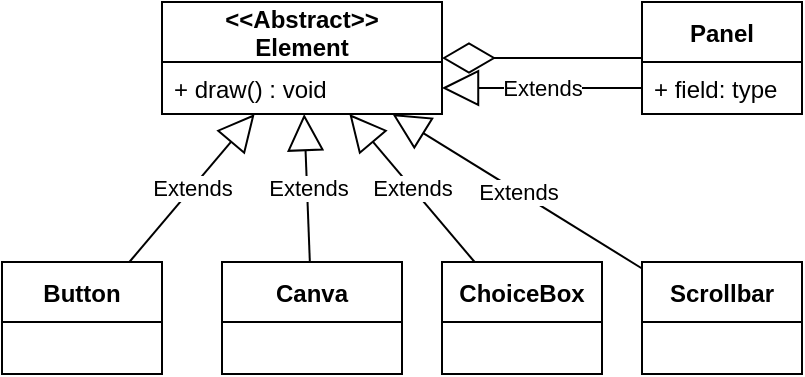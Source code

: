 <mxfile version="13.7.7" type="github">
  <diagram id="Hj7qVsn_Obacuy0QIPhy" name="Page-1">
    <mxGraphModel dx="452" dy="684" grid="1" gridSize="10" guides="1" tooltips="1" connect="1" arrows="1" fold="1" page="1" pageScale="1" pageWidth="850" pageHeight="1100" math="0" shadow="0">
      <root>
        <mxCell id="0" />
        <mxCell id="1" parent="0" />
        <mxCell id="pBzUIfeqosBvrt7Kj1HP-9" value="Button" style="swimlane;fontStyle=1;childLayout=stackLayout;horizontal=1;startSize=30;fillColor=none;horizontalStack=0;resizeParent=1;resizeParentMax=0;resizeLast=0;collapsible=1;marginBottom=0;" vertex="1" parent="1">
          <mxGeometry x="10" y="320" width="80" height="56" as="geometry" />
        </mxCell>
        <mxCell id="pBzUIfeqosBvrt7Kj1HP-11" value="Canva" style="swimlane;fontStyle=1;childLayout=stackLayout;horizontal=1;startSize=30;fillColor=none;horizontalStack=0;resizeParent=1;resizeParentMax=0;resizeLast=0;collapsible=1;marginBottom=0;" vertex="1" parent="1">
          <mxGeometry x="120" y="320" width="90" height="56" as="geometry" />
        </mxCell>
        <mxCell id="pBzUIfeqosBvrt7Kj1HP-13" value="ChoiceBox" style="swimlane;fontStyle=1;childLayout=stackLayout;horizontal=1;startSize=30;fillColor=none;horizontalStack=0;resizeParent=1;resizeParentMax=0;resizeLast=0;collapsible=1;marginBottom=0;" vertex="1" parent="1">
          <mxGeometry x="230" y="320" width="80" height="56" as="geometry" />
        </mxCell>
        <mxCell id="pBzUIfeqosBvrt7Kj1HP-15" value="Scrollbar" style="swimlane;fontStyle=1;childLayout=stackLayout;horizontal=1;startSize=30;fillColor=none;horizontalStack=0;resizeParent=1;resizeParentMax=0;resizeLast=0;collapsible=1;marginBottom=0;" vertex="1" parent="1">
          <mxGeometry x="330" y="320" width="80" height="56" as="geometry" />
        </mxCell>
        <mxCell id="pBzUIfeqosBvrt7Kj1HP-19" value="Extends" style="endArrow=block;endSize=16;endFill=0;html=1;" edge="1" parent="1" source="pBzUIfeqosBvrt7Kj1HP-9" target="pBzUIfeqosBvrt7Kj1HP-5">
          <mxGeometry width="160" relative="1" as="geometry">
            <mxPoint x="130" y="90" as="sourcePoint" />
            <mxPoint x="290" y="90" as="targetPoint" />
          </mxGeometry>
        </mxCell>
        <mxCell id="pBzUIfeqosBvrt7Kj1HP-20" value="Extends" style="endArrow=block;endSize=16;endFill=0;html=1;" edge="1" parent="1" source="pBzUIfeqosBvrt7Kj1HP-11" target="pBzUIfeqosBvrt7Kj1HP-5">
          <mxGeometry width="160" relative="1" as="geometry">
            <mxPoint x="66" y="330" as="sourcePoint" />
            <mxPoint x="84" y="246.0" as="targetPoint" />
          </mxGeometry>
        </mxCell>
        <mxCell id="pBzUIfeqosBvrt7Kj1HP-21" value="Extends" style="endArrow=block;endSize=16;endFill=0;html=1;" edge="1" parent="1" source="pBzUIfeqosBvrt7Kj1HP-13" target="pBzUIfeqosBvrt7Kj1HP-5">
          <mxGeometry width="160" relative="1" as="geometry">
            <mxPoint x="158.0" y="330" as="sourcePoint" />
            <mxPoint x="107" y="246" as="targetPoint" />
          </mxGeometry>
        </mxCell>
        <mxCell id="pBzUIfeqosBvrt7Kj1HP-22" value="Extends" style="endArrow=block;endSize=16;endFill=0;html=1;" edge="1" parent="1" source="pBzUIfeqosBvrt7Kj1HP-15" target="pBzUIfeqosBvrt7Kj1HP-5">
          <mxGeometry width="160" relative="1" as="geometry">
            <mxPoint x="242" y="330" as="sourcePoint" />
            <mxPoint x="128" y="246" as="targetPoint" />
          </mxGeometry>
        </mxCell>
        <mxCell id="pBzUIfeqosBvrt7Kj1HP-23" value="" style="endArrow=diamondThin;endFill=0;endSize=24;html=1;" edge="1" parent="1" source="pBzUIfeqosBvrt7Kj1HP-17" target="pBzUIfeqosBvrt7Kj1HP-5">
          <mxGeometry width="160" relative="1" as="geometry">
            <mxPoint x="140" y="200" as="sourcePoint" />
            <mxPoint x="280" y="180" as="targetPoint" />
          </mxGeometry>
        </mxCell>
        <mxCell id="pBzUIfeqosBvrt7Kj1HP-24" value="Extends" style="endArrow=block;endSize=16;endFill=0;html=1;" edge="1" parent="1" source="pBzUIfeqosBvrt7Kj1HP-18" target="pBzUIfeqosBvrt7Kj1HP-6">
          <mxGeometry width="160" relative="1" as="geometry">
            <mxPoint x="340" y="338.69" as="sourcePoint" />
            <mxPoint x="148" y="246" as="targetPoint" />
          </mxGeometry>
        </mxCell>
        <mxCell id="pBzUIfeqosBvrt7Kj1HP-5" value="&lt;&lt;Abstract&gt;&gt;&#xa;Element" style="swimlane;fontStyle=1;childLayout=stackLayout;horizontal=1;startSize=30;fillColor=none;horizontalStack=0;resizeParent=1;resizeParentMax=0;resizeLast=0;collapsible=1;marginBottom=0;" vertex="1" parent="1">
          <mxGeometry x="90" y="190" width="140" height="56" as="geometry" />
        </mxCell>
        <mxCell id="pBzUIfeqosBvrt7Kj1HP-6" value="+ draw() : void" style="text;strokeColor=none;fillColor=none;align=left;verticalAlign=top;spacingLeft=4;spacingRight=4;overflow=hidden;rotatable=0;points=[[0,0.5],[1,0.5]];portConstraint=eastwest;" vertex="1" parent="pBzUIfeqosBvrt7Kj1HP-5">
          <mxGeometry y="30" width="140" height="26" as="geometry" />
        </mxCell>
        <mxCell id="pBzUIfeqosBvrt7Kj1HP-17" value="Panel" style="swimlane;fontStyle=1;childLayout=stackLayout;horizontal=1;startSize=30;fillColor=none;horizontalStack=0;resizeParent=1;resizeParentMax=0;resizeLast=0;collapsible=1;marginBottom=0;" vertex="1" parent="1">
          <mxGeometry x="330" y="190" width="80" height="56" as="geometry" />
        </mxCell>
        <mxCell id="pBzUIfeqosBvrt7Kj1HP-18" value="+ field: type" style="text;strokeColor=none;fillColor=none;align=left;verticalAlign=top;spacingLeft=4;spacingRight=4;overflow=hidden;rotatable=0;points=[[0,0.5],[1,0.5]];portConstraint=eastwest;" vertex="1" parent="pBzUIfeqosBvrt7Kj1HP-17">
          <mxGeometry y="30" width="80" height="26" as="geometry" />
        </mxCell>
      </root>
    </mxGraphModel>
  </diagram>
</mxfile>

